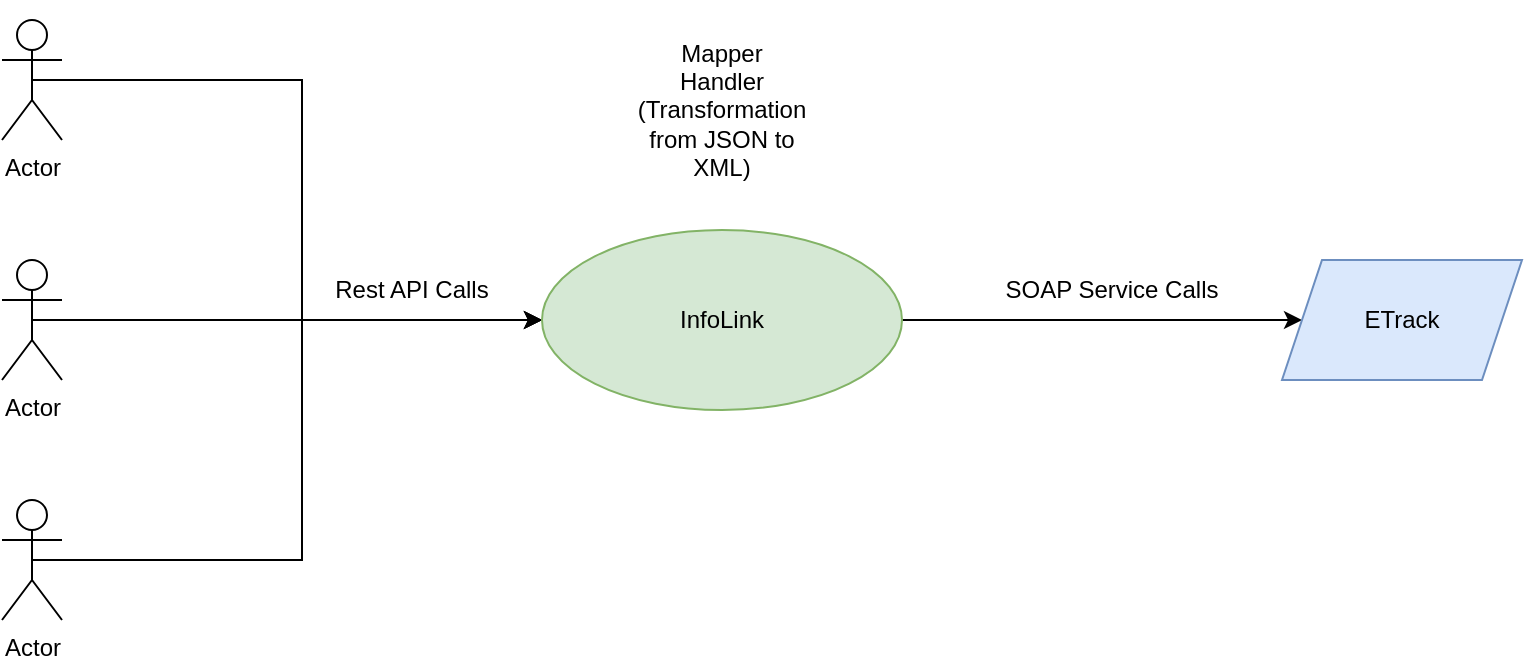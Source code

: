 <mxfile version="21.6.8" type="github">
  <diagram name="Page-1" id="e6QpP9vqhFKASMQXixUK">
    <mxGraphModel dx="954" dy="610" grid="1" gridSize="10" guides="1" tooltips="1" connect="1" arrows="1" fold="1" page="1" pageScale="1" pageWidth="850" pageHeight="1100" math="0" shadow="0">
      <root>
        <mxCell id="0" />
        <mxCell id="1" parent="0" />
        <mxCell id="H6gbhARiPAskfc4MF77I-5" style="edgeStyle=orthogonalEdgeStyle;rounded=0;orthogonalLoop=1;jettySize=auto;html=1;exitX=0.5;exitY=0.5;exitDx=0;exitDy=0;exitPerimeter=0;entryX=0;entryY=0.5;entryDx=0;entryDy=0;" edge="1" parent="1" source="H6gbhARiPAskfc4MF77I-1" target="H6gbhARiPAskfc4MF77I-4">
          <mxGeometry relative="1" as="geometry" />
        </mxCell>
        <mxCell id="H6gbhARiPAskfc4MF77I-1" value="Actor" style="shape=umlActor;verticalLabelPosition=bottom;verticalAlign=top;html=1;outlineConnect=0;" vertex="1" parent="1">
          <mxGeometry x="50" y="90" width="30" height="60" as="geometry" />
        </mxCell>
        <mxCell id="H6gbhARiPAskfc4MF77I-6" style="edgeStyle=orthogonalEdgeStyle;rounded=0;orthogonalLoop=1;jettySize=auto;html=1;exitX=0.5;exitY=0.5;exitDx=0;exitDy=0;exitPerimeter=0;entryX=0;entryY=0.5;entryDx=0;entryDy=0;" edge="1" parent="1" source="H6gbhARiPAskfc4MF77I-2" target="H6gbhARiPAskfc4MF77I-4">
          <mxGeometry relative="1" as="geometry">
            <mxPoint x="150" y="240" as="targetPoint" />
          </mxGeometry>
        </mxCell>
        <mxCell id="H6gbhARiPAskfc4MF77I-2" value="Actor" style="shape=umlActor;verticalLabelPosition=bottom;verticalAlign=top;html=1;outlineConnect=0;" vertex="1" parent="1">
          <mxGeometry x="50" y="210" width="30" height="60" as="geometry" />
        </mxCell>
        <mxCell id="H6gbhARiPAskfc4MF77I-7" style="edgeStyle=orthogonalEdgeStyle;rounded=0;orthogonalLoop=1;jettySize=auto;html=1;exitX=0.5;exitY=0.5;exitDx=0;exitDy=0;exitPerimeter=0;entryX=0;entryY=0.5;entryDx=0;entryDy=0;" edge="1" parent="1" source="H6gbhARiPAskfc4MF77I-3" target="H6gbhARiPAskfc4MF77I-4">
          <mxGeometry relative="1" as="geometry" />
        </mxCell>
        <mxCell id="H6gbhARiPAskfc4MF77I-3" value="Actor" style="shape=umlActor;verticalLabelPosition=bottom;verticalAlign=top;html=1;outlineConnect=0;" vertex="1" parent="1">
          <mxGeometry x="50" y="330" width="30" height="60" as="geometry" />
        </mxCell>
        <mxCell id="H6gbhARiPAskfc4MF77I-10" style="edgeStyle=orthogonalEdgeStyle;rounded=0;orthogonalLoop=1;jettySize=auto;html=1;exitX=1;exitY=0.5;exitDx=0;exitDy=0;" edge="1" parent="1" source="H6gbhARiPAskfc4MF77I-4" target="H6gbhARiPAskfc4MF77I-8">
          <mxGeometry relative="1" as="geometry" />
        </mxCell>
        <mxCell id="H6gbhARiPAskfc4MF77I-4" value="InfoLink" style="ellipse;whiteSpace=wrap;html=1;fillColor=#d5e8d4;strokeColor=#82b366;" vertex="1" parent="1">
          <mxGeometry x="320" y="195" width="180" height="90" as="geometry" />
        </mxCell>
        <mxCell id="H6gbhARiPAskfc4MF77I-8" value="ETrack" style="shape=parallelogram;perimeter=parallelogramPerimeter;whiteSpace=wrap;html=1;fixedSize=1;fillColor=#dae8fc;strokeColor=#6c8ebf;" vertex="1" parent="1">
          <mxGeometry x="690" y="210" width="120" height="60" as="geometry" />
        </mxCell>
        <mxCell id="H6gbhARiPAskfc4MF77I-11" value="Rest API Calls" style="text;html=1;strokeColor=none;fillColor=none;align=center;verticalAlign=middle;whiteSpace=wrap;rounded=0;" vertex="1" parent="1">
          <mxGeometry x="210" y="210" width="90" height="30" as="geometry" />
        </mxCell>
        <mxCell id="H6gbhARiPAskfc4MF77I-12" value="SOAP Service Calls" style="text;html=1;strokeColor=none;fillColor=none;align=center;verticalAlign=middle;whiteSpace=wrap;rounded=0;" vertex="1" parent="1">
          <mxGeometry x="550" y="210" width="110" height="30" as="geometry" />
        </mxCell>
        <mxCell id="H6gbhARiPAskfc4MF77I-13" value="Mapper&lt;br&gt;Handler&lt;br&gt;(Transformation from JSON to XML)" style="text;html=1;strokeColor=none;fillColor=none;align=center;verticalAlign=middle;whiteSpace=wrap;rounded=0;" vertex="1" parent="1">
          <mxGeometry x="365" y="80" width="90" height="110" as="geometry" />
        </mxCell>
      </root>
    </mxGraphModel>
  </diagram>
</mxfile>

